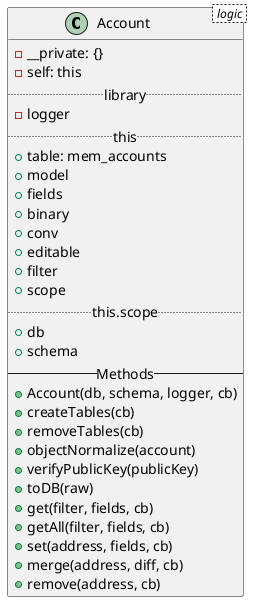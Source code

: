 @startuml
class Account < logic > {
  - __private: {}
  - self: this
  .. library ..
  - logger
  .. this ..
  + table: mem_accounts
  + model
  + fields
  + binary
  + conv
  + editable
  + filter
  + scope
  .. this.scope ..
  + db
  + schema
  -- Methods --
  + Account(db, schema, logger, cb)
  + createTables(cb)
  + removeTables(cb)
  + objectNormalize(account)
  + verifyPublicKey(publicKey)
  + toDB(raw)
  + get(filter, fields, cb)
  + getAll(filter, fields, cb)
  + set(address, fields, cb)
  + merge(address, diff, cb)
  + remove(address, cb)
}
@endtuml
